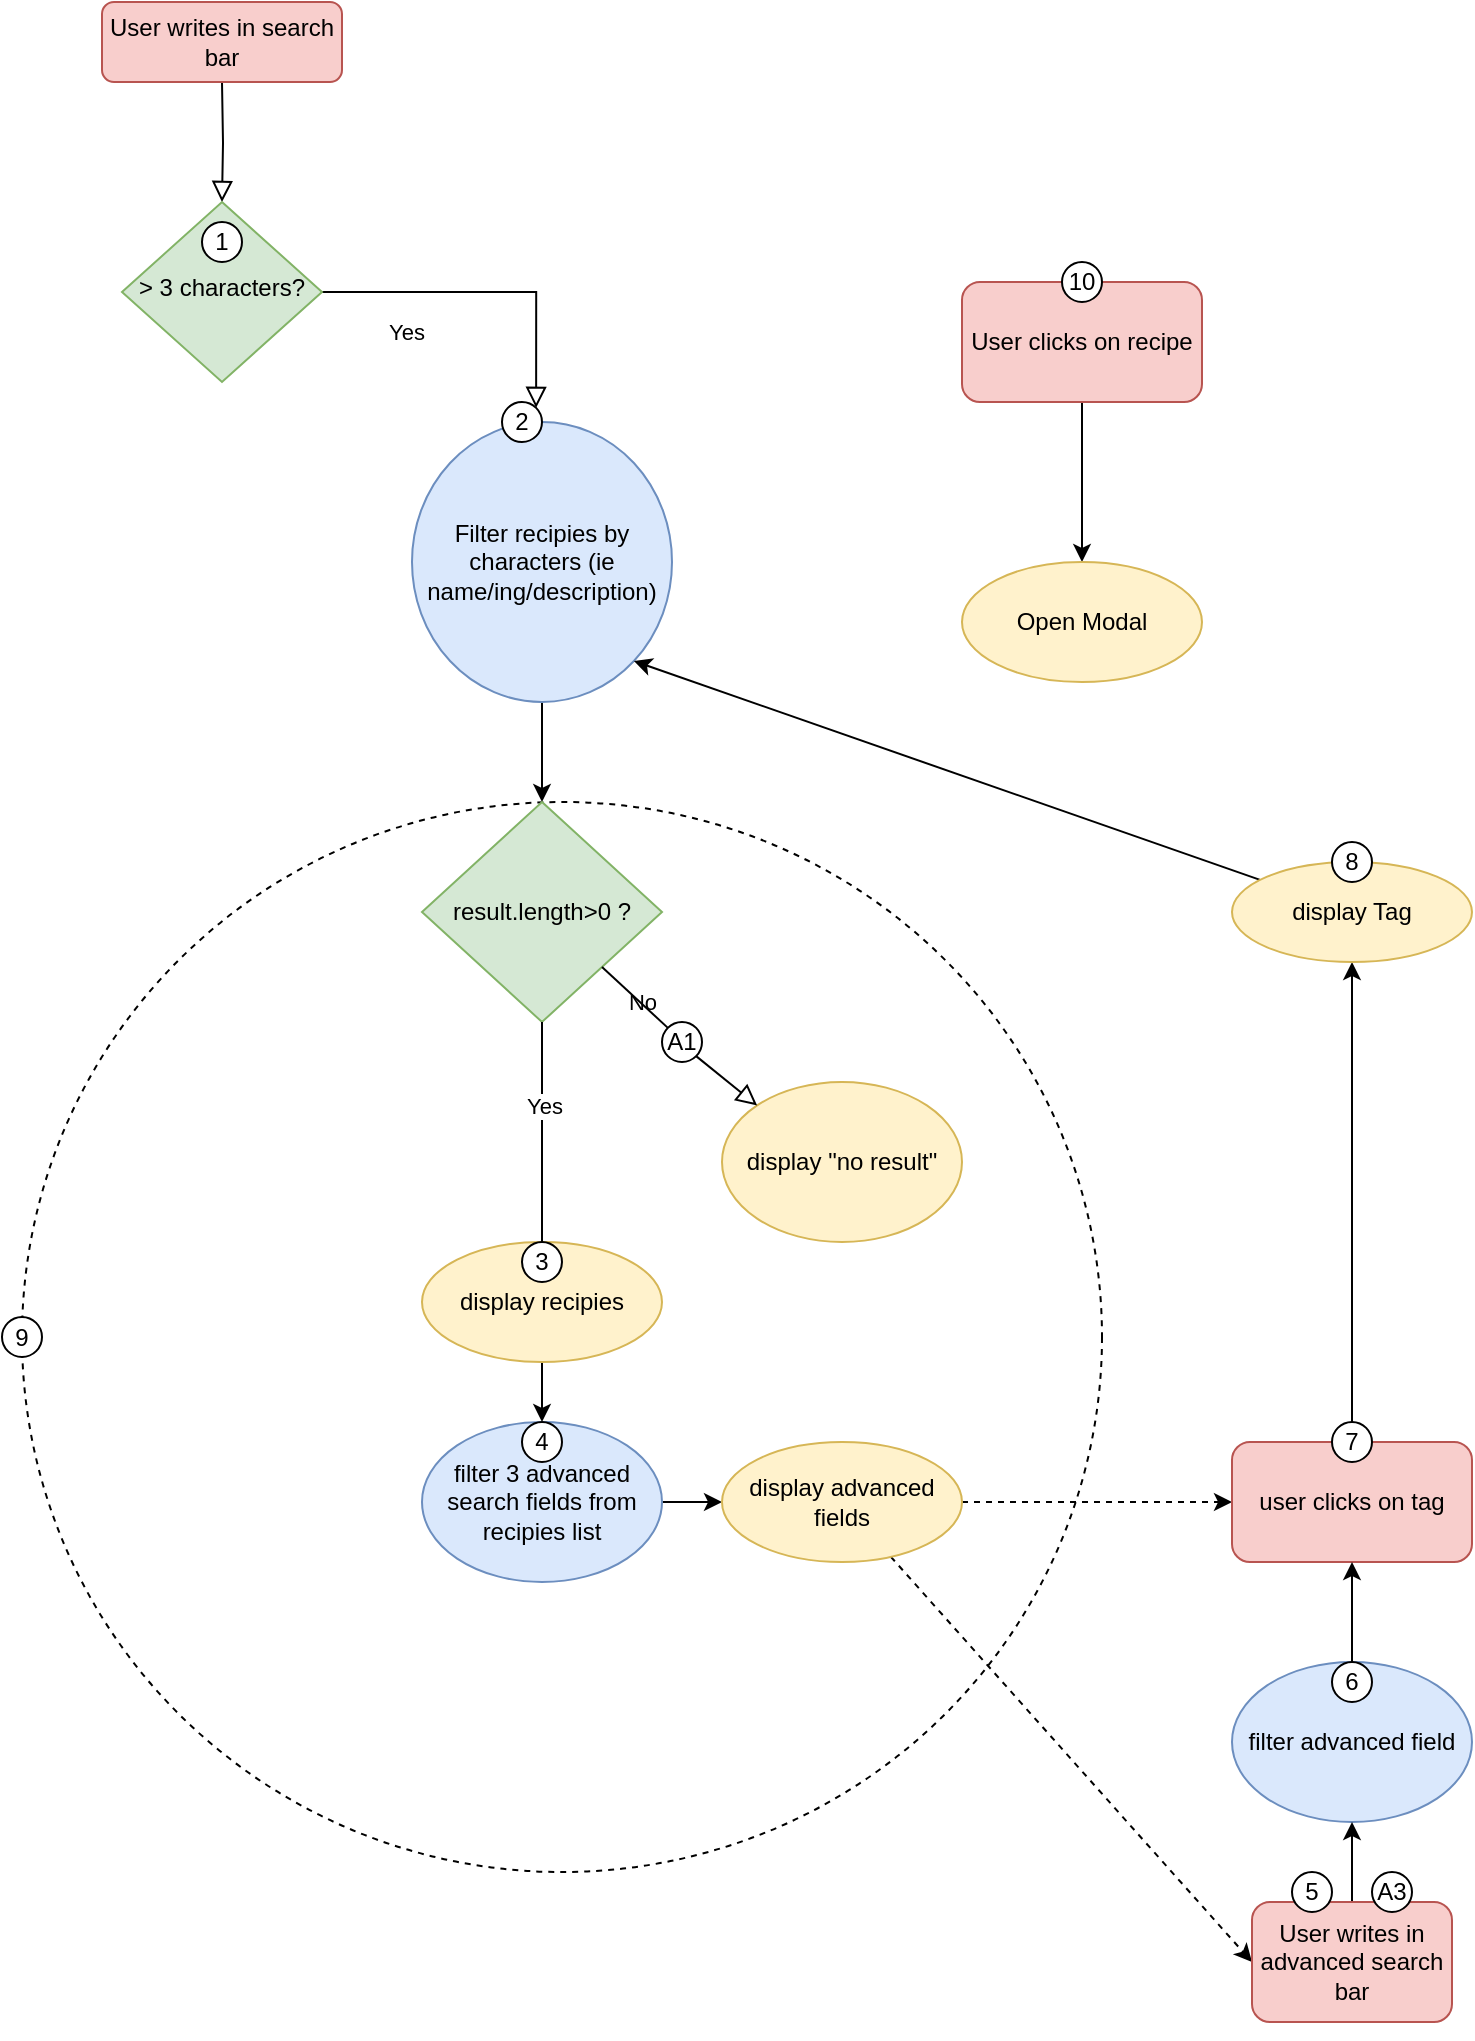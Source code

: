<mxfile version="15.9.4" type="device"><diagram id="C5RBs43oDa-KdzZeNtuy" name="Page-1"><mxGraphModel dx="1612" dy="472" grid="1" gridSize="10" guides="1" tooltips="1" connect="1" arrows="1" fold="1" page="1" pageScale="1" pageWidth="827" pageHeight="1169" math="0" shadow="0"><root><mxCell id="WIyWlLk6GJQsqaUBKTNV-0"/><mxCell id="WIyWlLk6GJQsqaUBKTNV-1" parent="WIyWlLk6GJQsqaUBKTNV-0"/><mxCell id="Ns5LeGO51GVy77i2Lxv2-0" value="filter advanced field" style="ellipse;whiteSpace=wrap;html=1;fillColor=#dae8fc;strokeColor=#6c8ebf;" parent="WIyWlLk6GJQsqaUBKTNV-1" vertex="1"><mxGeometry x="-195" y="940" width="120" height="80" as="geometry"/></mxCell><mxCell id="Ns5LeGO51GVy77i2Lxv2-4" value="" style="ellipse;whiteSpace=wrap;html=1;dashed=1;" parent="WIyWlLk6GJQsqaUBKTNV-1" vertex="1"><mxGeometry x="-800" y="510" width="540" height="535" as="geometry"/></mxCell><mxCell id="WIyWlLk6GJQsqaUBKTNV-2" value="" style="rounded=0;html=1;jettySize=auto;orthogonalLoop=1;fontSize=11;endArrow=block;endFill=0;endSize=8;strokeWidth=1;shadow=0;labelBackgroundColor=none;edgeStyle=orthogonalEdgeStyle;" parent="WIyWlLk6GJQsqaUBKTNV-1" target="WIyWlLk6GJQsqaUBKTNV-6" edge="1"><mxGeometry relative="1" as="geometry"><mxPoint x="-700" y="150" as="sourcePoint"/></mxGeometry></mxCell><mxCell id="WIyWlLk6GJQsqaUBKTNV-3" value="User writes in search bar" style="rounded=1;whiteSpace=wrap;html=1;fontSize=12;glass=0;strokeWidth=1;shadow=0;fillColor=#f8cecc;strokeColor=#b85450;" parent="WIyWlLk6GJQsqaUBKTNV-1" vertex="1"><mxGeometry x="-760" y="110" width="120" height="40" as="geometry"/></mxCell><mxCell id="WIyWlLk6GJQsqaUBKTNV-4" value="Yes" style="rounded=0;html=1;jettySize=auto;orthogonalLoop=1;fontSize=11;endArrow=block;endFill=0;endSize=8;strokeWidth=1;shadow=0;labelBackgroundColor=none;edgeStyle=orthogonalEdgeStyle;entryX=1;entryY=0;entryDx=0;entryDy=0;" parent="WIyWlLk6GJQsqaUBKTNV-1" source="WIyWlLk6GJQsqaUBKTNV-6" target="gOCb7-s0wx8rYmDotv4_-35" edge="1"><mxGeometry x="-0.5" y="-20" relative="1" as="geometry"><mxPoint as="offset"/><mxPoint x="-700" y="340" as="targetPoint"/></mxGeometry></mxCell><mxCell id="WIyWlLk6GJQsqaUBKTNV-6" value="&amp;gt; 3 characters?" style="rhombus;whiteSpace=wrap;html=1;shadow=0;fontFamily=Helvetica;fontSize=12;align=center;strokeWidth=1;spacing=6;spacingTop=-4;fillColor=#d5e8d4;strokeColor=#82b366;" parent="WIyWlLk6GJQsqaUBKTNV-1" vertex="1"><mxGeometry x="-750" y="210" width="100" height="90" as="geometry"/></mxCell><mxCell id="gOCb7-s0wx8rYmDotv4_-4" value="" style="edgeStyle=orthogonalEdgeStyle;rounded=0;orthogonalLoop=1;jettySize=auto;html=1;" parent="WIyWlLk6GJQsqaUBKTNV-1" source="gOCb7-s0wx8rYmDotv4_-1" target="gOCb7-s0wx8rYmDotv4_-2" edge="1"><mxGeometry relative="1" as="geometry"/></mxCell><mxCell id="gOCb7-s0wx8rYmDotv4_-1" value="Filter recipies by characters (ie name/ing/description)" style="ellipse;whiteSpace=wrap;html=1;fillColor=#dae8fc;strokeColor=#6c8ebf;" parent="WIyWlLk6GJQsqaUBKTNV-1" vertex="1"><mxGeometry x="-605" y="320" width="130" height="140" as="geometry"/></mxCell><mxCell id="gOCb7-s0wx8rYmDotv4_-2" value="result.length&amp;gt;0 ?" style="rhombus;whiteSpace=wrap;html=1;fillColor=#d5e8d4;strokeColor=#82b366;" parent="WIyWlLk6GJQsqaUBKTNV-1" vertex="1"><mxGeometry x="-600" y="510" width="120" height="110" as="geometry"/></mxCell><mxCell id="gOCb7-s0wx8rYmDotv4_-7" value="display &quot;no result&quot;" style="ellipse;whiteSpace=wrap;html=1;fillColor=#fff2cc;strokeColor=#d6b656;" parent="WIyWlLk6GJQsqaUBKTNV-1" vertex="1"><mxGeometry x="-450" y="650" width="120" height="80" as="geometry"/></mxCell><mxCell id="gOCb7-s0wx8rYmDotv4_-17" value="" style="edgeStyle=none;rounded=0;orthogonalLoop=1;jettySize=auto;html=1;" parent="WIyWlLk6GJQsqaUBKTNV-1" source="gOCb7-s0wx8rYmDotv4_-11" target="gOCb7-s0wx8rYmDotv4_-16" edge="1"><mxGeometry relative="1" as="geometry"/></mxCell><mxCell id="gOCb7-s0wx8rYmDotv4_-11" value="display recipies" style="ellipse;whiteSpace=wrap;html=1;fillColor=#fff2cc;strokeColor=#d6b656;" parent="WIyWlLk6GJQsqaUBKTNV-1" vertex="1"><mxGeometry x="-600" y="730" width="120" height="60" as="geometry"/></mxCell><mxCell id="gOCb7-s0wx8rYmDotv4_-14" value="No" style="rounded=0;html=1;jettySize=auto;orthogonalLoop=1;fontSize=11;endArrow=block;endFill=0;endSize=8;strokeWidth=1;shadow=0;labelBackgroundColor=none;exitX=1;exitY=1;exitDx=0;exitDy=0;entryX=0;entryY=0;entryDx=0;entryDy=0;startArrow=none;" parent="WIyWlLk6GJQsqaUBKTNV-1" source="gOCb7-s0wx8rYmDotv4_-42" target="gOCb7-s0wx8rYmDotv4_-7" edge="1"><mxGeometry x="-1" y="38" relative="1" as="geometry"><mxPoint x="-51" y="2" as="offset"/><mxPoint x="-400" y="420" as="sourcePoint"/><mxPoint x="-470" y="420" as="targetPoint"/></mxGeometry></mxCell><mxCell id="gOCb7-s0wx8rYmDotv4_-19" value="" style="edgeStyle=none;rounded=0;orthogonalLoop=1;jettySize=auto;html=1;" parent="WIyWlLk6GJQsqaUBKTNV-1" source="gOCb7-s0wx8rYmDotv4_-16" target="gOCb7-s0wx8rYmDotv4_-18" edge="1"><mxGeometry relative="1" as="geometry"/></mxCell><mxCell id="gOCb7-s0wx8rYmDotv4_-16" value="filter 3 advanced search fields from recipies list" style="ellipse;whiteSpace=wrap;html=1;fillColor=#dae8fc;strokeColor=#6c8ebf;" parent="WIyWlLk6GJQsqaUBKTNV-1" vertex="1"><mxGeometry x="-600" y="820" width="120" height="80" as="geometry"/></mxCell><mxCell id="gOCb7-s0wx8rYmDotv4_-25" value="" style="edgeStyle=none;rounded=0;orthogonalLoop=1;jettySize=auto;html=1;dashed=1;" parent="WIyWlLk6GJQsqaUBKTNV-1" source="gOCb7-s0wx8rYmDotv4_-18" target="gOCb7-s0wx8rYmDotv4_-24" edge="1"><mxGeometry relative="1" as="geometry"/></mxCell><mxCell id="Ns5LeGO51GVy77i2Lxv2-13" style="rounded=0;orthogonalLoop=1;jettySize=auto;html=1;entryX=0;entryY=0.5;entryDx=0;entryDy=0;dashed=1;" parent="WIyWlLk6GJQsqaUBKTNV-1" source="gOCb7-s0wx8rYmDotv4_-18" target="gOCb7-s0wx8rYmDotv4_-20" edge="1"><mxGeometry relative="1" as="geometry"/></mxCell><mxCell id="gOCb7-s0wx8rYmDotv4_-18" value="display advanced fields" style="ellipse;whiteSpace=wrap;html=1;fillColor=#fff2cc;strokeColor=#d6b656;" parent="WIyWlLk6GJQsqaUBKTNV-1" vertex="1"><mxGeometry x="-450" y="830" width="120" height="60" as="geometry"/></mxCell><mxCell id="gOCb7-s0wx8rYmDotv4_-21" style="edgeStyle=none;rounded=0;orthogonalLoop=1;jettySize=auto;html=1;exitX=0.5;exitY=1;exitDx=0;exitDy=0;entryX=0.5;entryY=1;entryDx=0;entryDy=0;" parent="WIyWlLk6GJQsqaUBKTNV-1" source="gOCb7-s0wx8rYmDotv4_-20" target="Ns5LeGO51GVy77i2Lxv2-0" edge="1"><mxGeometry relative="1" as="geometry"/></mxCell><mxCell id="gOCb7-s0wx8rYmDotv4_-20" value="User writes in advanced search bar" style="rounded=1;whiteSpace=wrap;html=1;fillColor=#f8cecc;strokeColor=#b85450;" parent="WIyWlLk6GJQsqaUBKTNV-1" vertex="1"><mxGeometry x="-185" y="1060" width="100" height="60" as="geometry"/></mxCell><mxCell id="gOCb7-s0wx8rYmDotv4_-27" value="" style="edgeStyle=none;rounded=0;orthogonalLoop=1;jettySize=auto;html=1;" parent="WIyWlLk6GJQsqaUBKTNV-1" source="gOCb7-s0wx8rYmDotv4_-24" target="gOCb7-s0wx8rYmDotv4_-26" edge="1"><mxGeometry relative="1" as="geometry"/></mxCell><mxCell id="gOCb7-s0wx8rYmDotv4_-24" value="user clicks on tag" style="rounded=1;whiteSpace=wrap;html=1;fillColor=#f8cecc;strokeColor=#b85450;" parent="WIyWlLk6GJQsqaUBKTNV-1" vertex="1"><mxGeometry x="-195" y="830" width="120" height="60" as="geometry"/></mxCell><mxCell id="gOCb7-s0wx8rYmDotv4_-32" value="" style="edgeStyle=none;rounded=0;orthogonalLoop=1;jettySize=auto;html=1;" parent="WIyWlLk6GJQsqaUBKTNV-1" source="gOCb7-s0wx8rYmDotv4_-30" target="gOCb7-s0wx8rYmDotv4_-31" edge="1"><mxGeometry relative="1" as="geometry"/></mxCell><mxCell id="gOCb7-s0wx8rYmDotv4_-30" value="User clicks on recipe" style="rounded=1;whiteSpace=wrap;html=1;fillColor=#f8cecc;strokeColor=#b85450;" parent="WIyWlLk6GJQsqaUBKTNV-1" vertex="1"><mxGeometry x="-330" y="250" width="120" height="60" as="geometry"/></mxCell><mxCell id="gOCb7-s0wx8rYmDotv4_-31" value="Open Modal" style="ellipse;whiteSpace=wrap;html=1;rounded=1;fillColor=#fff2cc;strokeColor=#d6b656;" parent="WIyWlLk6GJQsqaUBKTNV-1" vertex="1"><mxGeometry x="-330" y="390" width="120" height="60" as="geometry"/></mxCell><mxCell id="gOCb7-s0wx8rYmDotv4_-35" value="2" style="ellipse;whiteSpace=wrap;html=1;aspect=fixed;" parent="WIyWlLk6GJQsqaUBKTNV-1" vertex="1"><mxGeometry x="-560" y="310" width="20" height="20" as="geometry"/></mxCell><mxCell id="gOCb7-s0wx8rYmDotv4_-36" value="1" style="ellipse;whiteSpace=wrap;html=1;aspect=fixed;" parent="WIyWlLk6GJQsqaUBKTNV-1" vertex="1"><mxGeometry x="-710" y="220" width="20" height="20" as="geometry"/></mxCell><mxCell id="gOCb7-s0wx8rYmDotv4_-39" value="4" style="ellipse;whiteSpace=wrap;html=1;aspect=fixed;" parent="WIyWlLk6GJQsqaUBKTNV-1" vertex="1"><mxGeometry x="-550" y="820" width="20" height="20" as="geometry"/></mxCell><mxCell id="gOCb7-s0wx8rYmDotv4_-40" value="5" style="ellipse;whiteSpace=wrap;html=1;aspect=fixed;" parent="WIyWlLk6GJQsqaUBKTNV-1" vertex="1"><mxGeometry x="-165" y="1045" width="20" height="20" as="geometry"/></mxCell><mxCell id="gOCb7-s0wx8rYmDotv4_-41" value="6" style="ellipse;whiteSpace=wrap;html=1;aspect=fixed;" parent="WIyWlLk6GJQsqaUBKTNV-1" vertex="1"><mxGeometry x="-145" y="940" width="20" height="20" as="geometry"/></mxCell><mxCell id="gOCb7-s0wx8rYmDotv4_-43" value="7" style="ellipse;whiteSpace=wrap;html=1;aspect=fixed;" parent="WIyWlLk6GJQsqaUBKTNV-1" vertex="1"><mxGeometry x="-145" y="820" width="20" height="20" as="geometry"/></mxCell><mxCell id="gOCb7-s0wx8rYmDotv4_-47" value="9" style="ellipse;whiteSpace=wrap;html=1;aspect=fixed;" parent="WIyWlLk6GJQsqaUBKTNV-1" vertex="1"><mxGeometry x="-810" y="767.5" width="20" height="20" as="geometry"/></mxCell><mxCell id="gOCb7-s0wx8rYmDotv4_-48" value="10" style="ellipse;whiteSpace=wrap;html=1;aspect=fixed;" parent="WIyWlLk6GJQsqaUBKTNV-1" vertex="1"><mxGeometry x="-280" y="240" width="20" height="20" as="geometry"/></mxCell><mxCell id="gOCb7-s0wx8rYmDotv4_-50" value="A3" style="ellipse;whiteSpace=wrap;html=1;aspect=fixed;" parent="WIyWlLk6GJQsqaUBKTNV-1" vertex="1"><mxGeometry x="-125" y="1045" width="20" height="20" as="geometry"/></mxCell><mxCell id="Ns5LeGO51GVy77i2Lxv2-3" style="edgeStyle=none;rounded=0;orthogonalLoop=1;jettySize=auto;html=1;entryX=1;entryY=1;entryDx=0;entryDy=0;" parent="WIyWlLk6GJQsqaUBKTNV-1" source="gOCb7-s0wx8rYmDotv4_-26" target="gOCb7-s0wx8rYmDotv4_-1" edge="1"><mxGeometry relative="1" as="geometry"><mxPoint x="-237.574" y="528.284" as="targetPoint"/></mxGeometry></mxCell><mxCell id="gOCb7-s0wx8rYmDotv4_-26" value="display Tag" style="ellipse;whiteSpace=wrap;html=1;rounded=1;fillColor=#fff2cc;strokeColor=#d6b656;" parent="WIyWlLk6GJQsqaUBKTNV-1" vertex="1"><mxGeometry x="-195" y="540" width="120" height="50" as="geometry"/></mxCell><mxCell id="gOCb7-s0wx8rYmDotv4_-44" value="8" style="ellipse;whiteSpace=wrap;html=1;aspect=fixed;" parent="WIyWlLk6GJQsqaUBKTNV-1" vertex="1"><mxGeometry x="-145" y="530" width="20" height="20" as="geometry"/></mxCell><mxCell id="Ns5LeGO51GVy77i2Lxv2-1" style="rounded=0;orthogonalLoop=1;jettySize=auto;html=1;entryX=0.5;entryY=1;entryDx=0;entryDy=0;" parent="WIyWlLk6GJQsqaUBKTNV-1" source="Ns5LeGO51GVy77i2Lxv2-0" target="gOCb7-s0wx8rYmDotv4_-24" edge="1"><mxGeometry relative="1" as="geometry"/></mxCell><mxCell id="gOCb7-s0wx8rYmDotv4_-37" value="3" style="ellipse;whiteSpace=wrap;html=1;aspect=fixed;" parent="WIyWlLk6GJQsqaUBKTNV-1" vertex="1"><mxGeometry x="-550" y="730" width="20" height="20" as="geometry"/></mxCell><mxCell id="Ns5LeGO51GVy77i2Lxv2-6" value="" style="rounded=0;html=1;jettySize=auto;orthogonalLoop=1;fontSize=11;endArrow=none;endFill=0;endSize=8;strokeWidth=1;shadow=0;labelBackgroundColor=none;edgeStyle=orthogonalEdgeStyle;exitX=0.5;exitY=1;exitDx=0;exitDy=0;entryX=0.5;entryY=0;entryDx=0;entryDy=0;" parent="WIyWlLk6GJQsqaUBKTNV-1" source="gOCb7-s0wx8rYmDotv4_-2" target="gOCb7-s0wx8rYmDotv4_-37" edge="1"><mxGeometry x="-0.5" y="-20" relative="1" as="geometry"><mxPoint as="offset"/><mxPoint x="-540" y="620" as="sourcePoint"/><mxPoint x="-540" y="730" as="targetPoint"/></mxGeometry></mxCell><mxCell id="Ns5LeGO51GVy77i2Lxv2-10" value="Yes" style="edgeLabel;html=1;align=center;verticalAlign=middle;resizable=0;points=[];" parent="Ns5LeGO51GVy77i2Lxv2-6" vertex="1" connectable="0"><mxGeometry x="-0.237" y="1" relative="1" as="geometry"><mxPoint as="offset"/></mxGeometry></mxCell><mxCell id="gOCb7-s0wx8rYmDotv4_-42" value="A1" style="ellipse;whiteSpace=wrap;html=1;aspect=fixed;" parent="WIyWlLk6GJQsqaUBKTNV-1" vertex="1"><mxGeometry x="-480" y="620" width="20" height="20" as="geometry"/></mxCell><mxCell id="Ns5LeGO51GVy77i2Lxv2-9" value="" style="rounded=0;html=1;jettySize=auto;orthogonalLoop=1;fontSize=11;endArrow=none;endFill=0;endSize=8;strokeWidth=1;shadow=0;labelBackgroundColor=none;exitX=1;exitY=1;exitDx=0;exitDy=0;entryX=0;entryY=0;entryDx=0;entryDy=0;" parent="WIyWlLk6GJQsqaUBKTNV-1" source="gOCb7-s0wx8rYmDotv4_-2" target="gOCb7-s0wx8rYmDotv4_-42" edge="1"><mxGeometry x="-0.714" y="-10" relative="1" as="geometry"><mxPoint as="offset"/><mxPoint x="-510" y="592.5" as="sourcePoint"/><mxPoint x="-457.426" y="651.716" as="targetPoint"/></mxGeometry></mxCell></root></mxGraphModel></diagram></mxfile>